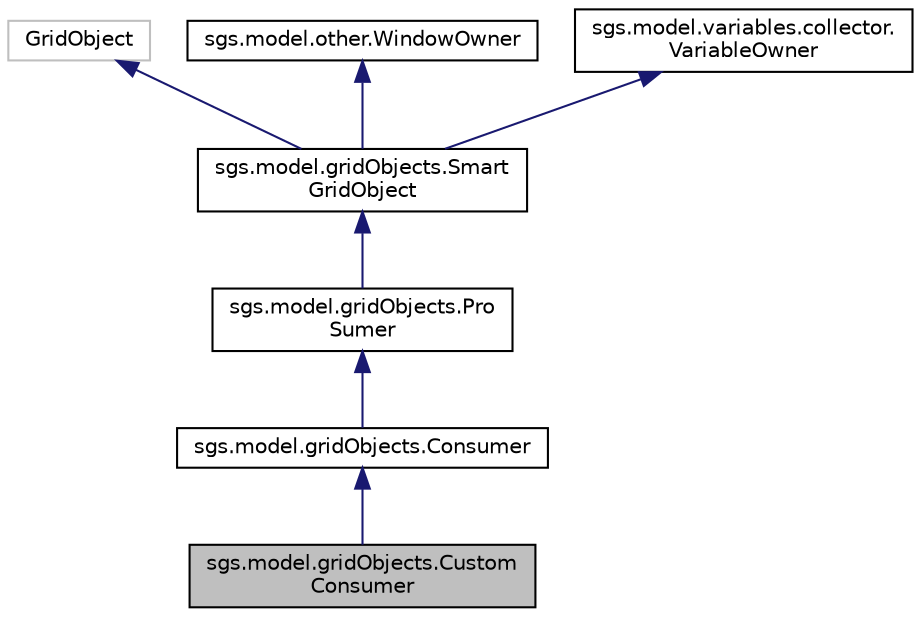 digraph "sgs.model.gridObjects.CustomConsumer"
{
  edge [fontname="Helvetica",fontsize="10",labelfontname="Helvetica",labelfontsize="10"];
  node [fontname="Helvetica",fontsize="10",shape=record];
  Node1 [label="sgs.model.gridObjects.Custom\lConsumer",height=0.2,width=0.4,color="black", fillcolor="grey75", style="filled" fontcolor="black"];
  Node2 -> Node1 [dir="back",color="midnightblue",fontsize="10",style="solid"];
  Node2 [label="sgs.model.gridObjects.Consumer",height=0.2,width=0.4,color="black", fillcolor="white", style="filled",URL="$classsgs_1_1model_1_1grid_objects_1_1_consumer.html"];
  Node3 -> Node2 [dir="back",color="midnightblue",fontsize="10",style="solid"];
  Node3 [label="sgs.model.gridObjects.Pro\lSumer",height=0.2,width=0.4,color="black", fillcolor="white", style="filled",URL="$classsgs_1_1model_1_1grid_objects_1_1_pro_sumer.html"];
  Node4 -> Node3 [dir="back",color="midnightblue",fontsize="10",style="solid"];
  Node4 [label="sgs.model.gridObjects.Smart\lGridObject",height=0.2,width=0.4,color="black", fillcolor="white", style="filled",URL="$classsgs_1_1model_1_1grid_objects_1_1_smart_grid_object.html"];
  Node5 -> Node4 [dir="back",color="midnightblue",fontsize="10",style="solid"];
  Node5 [label="GridObject",height=0.2,width=0.4,color="grey75", fillcolor="white", style="filled"];
  Node6 -> Node4 [dir="back",color="midnightblue",fontsize="10",style="solid"];
  Node6 [label="sgs.model.other.WindowOwner",height=0.2,width=0.4,color="black", fillcolor="white", style="filled",URL="$interfacesgs_1_1model_1_1other_1_1_window_owner.html"];
  Node7 -> Node4 [dir="back",color="midnightblue",fontsize="10",style="solid"];
  Node7 [label="sgs.model.variables.collector.\lVariableOwner",height=0.2,width=0.4,color="black", fillcolor="white", style="filled",URL="$interfacesgs_1_1model_1_1variables_1_1collector_1_1_variable_owner.html"];
}
